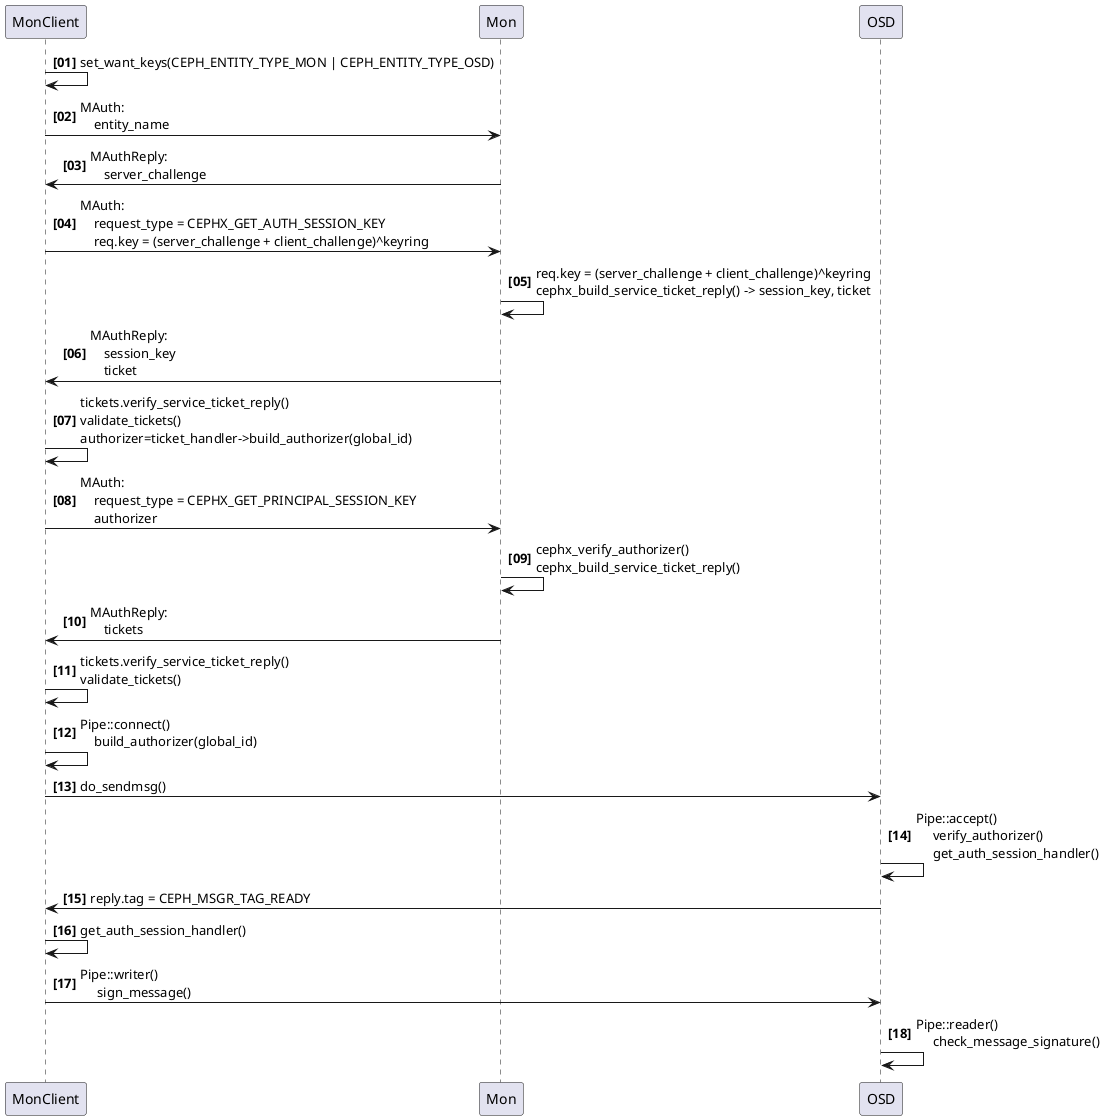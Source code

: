@startuml cephx

autonumber "<b>[00]"

MonClient -> MonClient: set_want_keys(CEPH_ENTITY_TYPE_MON | CEPH_ENTITY_TYPE_OSD)
MonClient -> Mon: MAuth: \n    entity_name
Mon -> MonClient: MAuthReply: \n    server_challenge
MonClient -> Mon: MAuth: \n    request_type = CEPHX_GET_AUTH_SESSION_KEY \n    req.key = (server_challenge + client_challenge)^keyring
Mon -> Mon: req.key = (server_challenge + client_challenge)^keyring \ncephx_build_service_ticket_reply() -> session_key, ticket
Mon -> MonClient: MAuthReply: \n    session_key \n    ticket
MonClient -> MonClient: tickets.verify_service_ticket_reply() \nvalidate_tickets() \nauthorizer=ticket_handler->build_authorizer(global_id)
MonClient -> Mon: MAuth: \n    request_type = CEPHX_GET_PRINCIPAL_SESSION_KEY \n    authorizer
Mon -> Mon: cephx_verify_authorizer() \ncephx_build_service_ticket_reply()
Mon -> MonClient: MAuthReply: \n    tickets
MonClient -> MonClient: tickets.verify_service_ticket_reply() \nvalidate_tickets()
MonClient -> MonClient: Pipe::connect() \n    build_authorizer(global_id)
MonClient -> OSD: do_sendmsg()
OSD -> OSD: Pipe::accept() \n     verify_authorizer() \n     get_auth_session_handler()
OSD -> MonClient: reply.tag = CEPH_MSGR_TAG_READY
MonClient -> MonClient: get_auth_session_handler()
MonClient -> OSD: Pipe::writer() \n     sign_message()
OSD -> OSD: Pipe::reader() \n     check_message_signature()
@enduml

